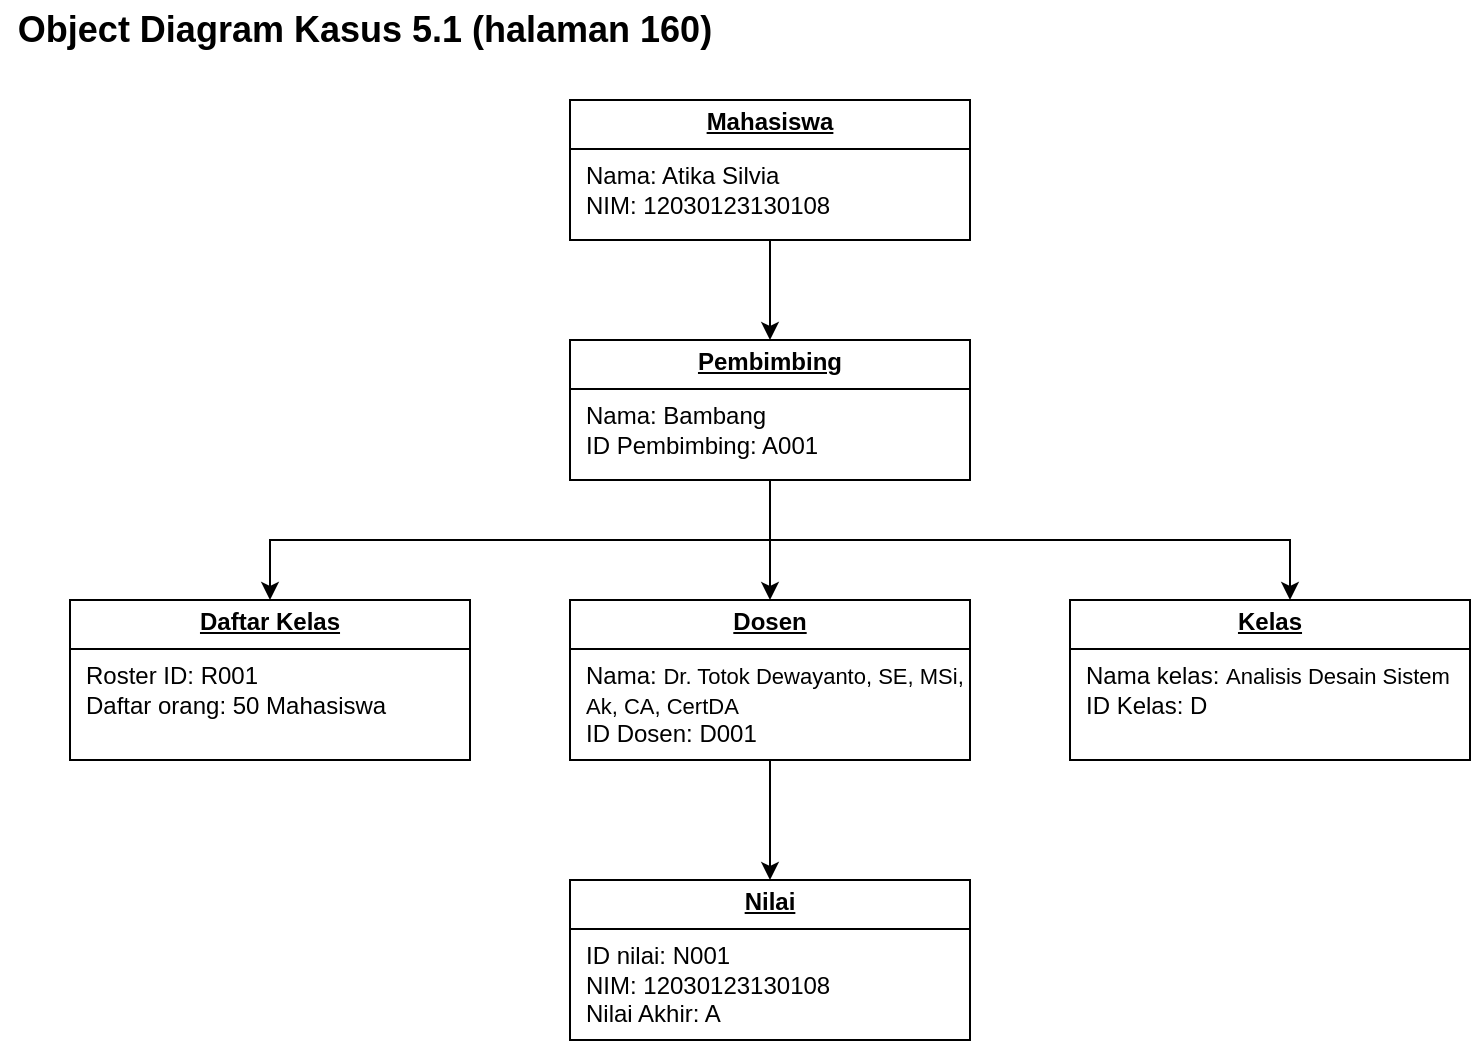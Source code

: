 <mxfile version="24.7.17">
  <diagram name="Page-1" id="7SwiYtw_8JVTq1sRauOz">
    <mxGraphModel grid="1" page="1" gridSize="10" guides="1" tooltips="1" connect="1" arrows="1" fold="1" pageScale="1" pageWidth="850" pageHeight="1100" math="0" shadow="0">
      <root>
        <mxCell id="0" />
        <mxCell id="1" parent="0" />
        <mxCell id="vUYkQXHya1UMN2m67sSd-11" style="edgeStyle=orthogonalEdgeStyle;rounded=0;orthogonalLoop=1;jettySize=auto;html=1;exitX=0.5;exitY=1;exitDx=0;exitDy=0;entryX=0.5;entryY=0;entryDx=0;entryDy=0;" edge="1" parent="1" source="vUYkQXHya1UMN2m67sSd-2" target="vUYkQXHya1UMN2m67sSd-5">
          <mxGeometry relative="1" as="geometry" />
        </mxCell>
        <mxCell id="vUYkQXHya1UMN2m67sSd-13" style="edgeStyle=orthogonalEdgeStyle;rounded=0;orthogonalLoop=1;jettySize=auto;html=1;exitX=0.5;exitY=1;exitDx=0;exitDy=0;entryX=0.5;entryY=0;entryDx=0;entryDy=0;" edge="1" parent="1" source="vUYkQXHya1UMN2m67sSd-2" target="vUYkQXHya1UMN2m67sSd-9">
          <mxGeometry relative="1" as="geometry" />
        </mxCell>
        <mxCell id="vUYkQXHya1UMN2m67sSd-2" value="&lt;p style=&quot;margin:0px;margin-top:4px;text-align:center;text-decoration:underline;&quot;&gt;&lt;b&gt;Pembimbing&lt;/b&gt;&lt;/p&gt;&lt;hr size=&quot;1&quot; style=&quot;border-style:solid;&quot;&gt;&lt;p style=&quot;margin:0px;margin-left:8px;&quot;&gt;Nama: Bambang&lt;br&gt;ID Pembimbing: A001&lt;/p&gt;" style="verticalAlign=top;align=left;overflow=fill;html=1;whiteSpace=wrap;" vertex="1" parent="1">
          <mxGeometry x="320" y="200" width="200" height="70" as="geometry" />
        </mxCell>
        <mxCell id="vUYkQXHya1UMN2m67sSd-10" style="edgeStyle=orthogonalEdgeStyle;rounded=0;orthogonalLoop=1;jettySize=auto;html=1;exitX=0.5;exitY=1;exitDx=0;exitDy=0;entryX=0.5;entryY=0;entryDx=0;entryDy=0;" edge="1" parent="1" source="vUYkQXHya1UMN2m67sSd-4" target="vUYkQXHya1UMN2m67sSd-2">
          <mxGeometry relative="1" as="geometry" />
        </mxCell>
        <mxCell id="vUYkQXHya1UMN2m67sSd-4" value="&lt;p style=&quot;margin:0px;margin-top:4px;text-align:center;text-decoration:underline;&quot;&gt;&lt;b&gt;Mahasiswa&lt;/b&gt;&lt;/p&gt;&lt;hr size=&quot;1&quot; style=&quot;border-style:solid;&quot;&gt;&lt;p style=&quot;margin:0px;margin-left:8px;&quot;&gt;Nama: Atika Silvia&lt;br&gt;NIM: 12030123130108&lt;br&gt;&lt;/p&gt;" style="verticalAlign=top;align=left;overflow=fill;html=1;whiteSpace=wrap;" vertex="1" parent="1">
          <mxGeometry x="320" y="80" width="200" height="70" as="geometry" />
        </mxCell>
        <mxCell id="vUYkQXHya1UMN2m67sSd-5" value="&lt;p style=&quot;margin:0px;margin-top:4px;text-align:center;text-decoration:underline;&quot;&gt;&lt;b&gt;&lt;font face=&quot;Helvetica&quot;&gt;Dosen&lt;/font&gt;&lt;/b&gt;&lt;/p&gt;&lt;hr size=&quot;1&quot; style=&quot;border-style:solid;&quot;&gt;&lt;p style=&quot;margin:0px;margin-left:8px;&quot;&gt;&lt;font face=&quot;Helvetica&quot;&gt;Nama:&amp;nbsp;&lt;span style=&quot;line-height: 107%;&quot;&gt;&lt;font style=&quot;font-size: 11px;&quot;&gt;Dr. Totok Dewayanto, SE, MSi, Ak, CA, CertDA&lt;/font&gt;&lt;/span&gt;&lt;br&gt;&lt;/font&gt;ID Dosen: D001&lt;/p&gt;" style="verticalAlign=top;align=left;overflow=fill;html=1;whiteSpace=wrap;" vertex="1" parent="1">
          <mxGeometry x="320" y="330" width="200" height="80" as="geometry" />
        </mxCell>
        <mxCell id="vUYkQXHya1UMN2m67sSd-7" value="&lt;p style=&quot;margin:0px;margin-top:4px;text-align:center;text-decoration:underline;&quot;&gt;&lt;b&gt;&lt;font face=&quot;Helvetica&quot;&gt;Kelas&lt;/font&gt;&lt;/b&gt;&lt;/p&gt;&lt;hr size=&quot;1&quot; style=&quot;border-style:solid;&quot;&gt;&lt;p style=&quot;margin:0px;margin-left:8px;&quot;&gt;&lt;font face=&quot;Helvetica&quot;&gt;Nama kelas: &lt;span style=&quot;font-size: 11px;&quot;&gt;Analisis Desain Sistem&lt;/span&gt;&lt;br&gt;&lt;/font&gt;ID Kelas: D&lt;/p&gt;" style="verticalAlign=top;align=left;overflow=fill;html=1;whiteSpace=wrap;" vertex="1" parent="1">
          <mxGeometry x="570" y="330" width="200" height="80" as="geometry" />
        </mxCell>
        <mxCell id="vUYkQXHya1UMN2m67sSd-8" value="&lt;p style=&quot;margin:0px;margin-top:4px;text-align:center;text-decoration:underline;&quot;&gt;&lt;b&gt;&lt;font face=&quot;Helvetica&quot;&gt;Nilai&lt;/font&gt;&lt;/b&gt;&lt;/p&gt;&lt;hr size=&quot;1&quot; style=&quot;border-style:solid;&quot;&gt;&lt;p style=&quot;margin:0px;margin-left:8px;&quot;&gt;ID nilai: N001&lt;/p&gt;&lt;p style=&quot;margin:0px;margin-left:8px;&quot;&gt;NIM: 12030123130108&lt;/p&gt;&lt;p style=&quot;margin:0px;margin-left:8px;&quot;&gt;Nilai Akhir: A&lt;/p&gt;" style="verticalAlign=top;align=left;overflow=fill;html=1;whiteSpace=wrap;" vertex="1" parent="1">
          <mxGeometry x="320" y="470" width="200" height="80" as="geometry" />
        </mxCell>
        <mxCell id="vUYkQXHya1UMN2m67sSd-9" value="&lt;p style=&quot;margin:0px;margin-top:4px;text-align:center;text-decoration:underline;&quot;&gt;&lt;b&gt;&lt;font face=&quot;Helvetica&quot;&gt;Daftar Kelas&lt;/font&gt;&lt;/b&gt;&lt;/p&gt;&lt;hr size=&quot;1&quot; style=&quot;border-style:solid;&quot;&gt;&lt;p style=&quot;margin:0px;margin-left:8px;&quot;&gt;Roster ID: R001&lt;/p&gt;&lt;p style=&quot;margin:0px;margin-left:8px;&quot;&gt;Daftar orang: 50 Mahasiswa&lt;/p&gt;" style="verticalAlign=top;align=left;overflow=fill;html=1;whiteSpace=wrap;" vertex="1" parent="1">
          <mxGeometry x="70" y="330" width="200" height="80" as="geometry" />
        </mxCell>
        <mxCell id="vUYkQXHya1UMN2m67sSd-12" style="edgeStyle=orthogonalEdgeStyle;rounded=0;orthogonalLoop=1;jettySize=auto;html=1;exitX=0.5;exitY=1;exitDx=0;exitDy=0;entryX=0.55;entryY=0;entryDx=0;entryDy=0;entryPerimeter=0;" edge="1" parent="1" source="vUYkQXHya1UMN2m67sSd-2" target="vUYkQXHya1UMN2m67sSd-7">
          <mxGeometry relative="1" as="geometry" />
        </mxCell>
        <mxCell id="vUYkQXHya1UMN2m67sSd-14" style="edgeStyle=orthogonalEdgeStyle;rounded=0;orthogonalLoop=1;jettySize=auto;html=1;exitX=0.5;exitY=1;exitDx=0;exitDy=0;entryX=0.5;entryY=0;entryDx=0;entryDy=0;" edge="1" parent="1" source="vUYkQXHya1UMN2m67sSd-5" target="vUYkQXHya1UMN2m67sSd-8">
          <mxGeometry relative="1" as="geometry" />
        </mxCell>
        <mxCell id="vUYkQXHya1UMN2m67sSd-15" value="Object Diagram Kasus 5.1 (halaman 160)" style="text;html=1;align=center;verticalAlign=middle;whiteSpace=wrap;rounded=0;fontSize=18;fontStyle=1" vertex="1" parent="1">
          <mxGeometry x="35" y="30" width="365" height="30" as="geometry" />
        </mxCell>
      </root>
    </mxGraphModel>
  </diagram>
</mxfile>
